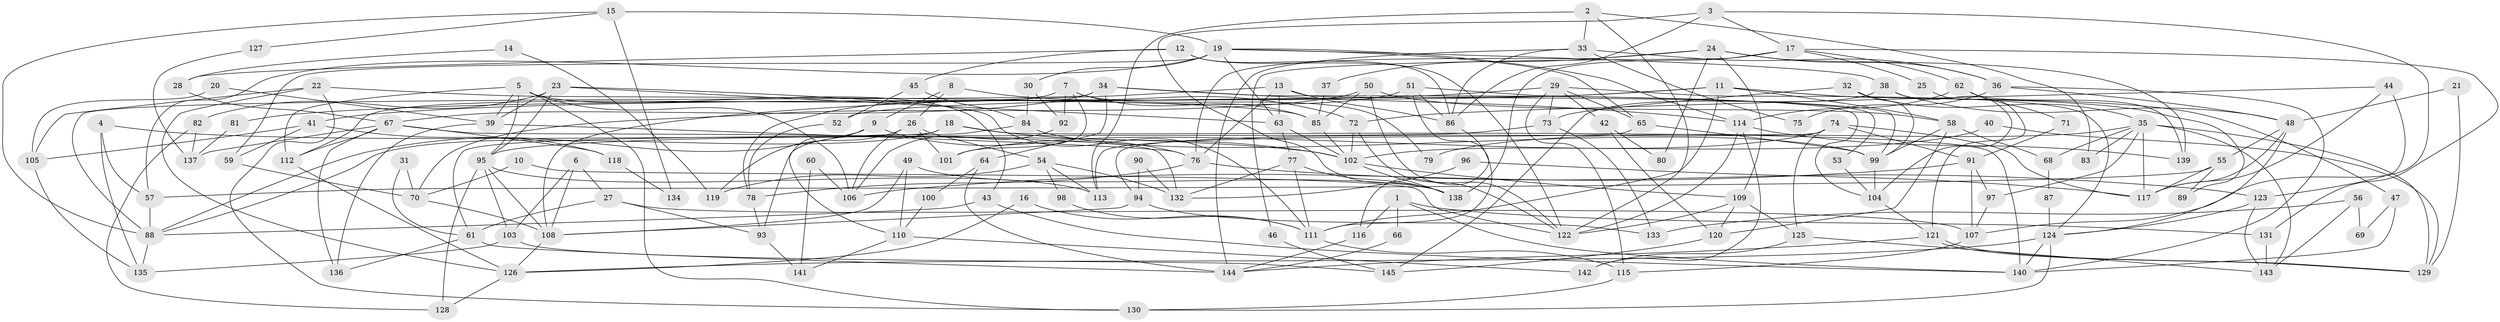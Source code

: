 // coarse degree distribution, {4: 0.1827956989247312, 7: 0.10752688172043011, 5: 0.1827956989247312, 11: 0.010752688172043012, 6: 0.16129032258064516, 2: 0.12903225806451613, 8: 0.03225806451612903, 3: 0.12903225806451613, 10: 0.03225806451612903, 12: 0.010752688172043012, 9: 0.021505376344086023}
// Generated by graph-tools (version 1.1) at 2025/23/03/03/25 07:23:57]
// undirected, 145 vertices, 290 edges
graph export_dot {
graph [start="1"]
  node [color=gray90,style=filled];
  1;
  2;
  3;
  4;
  5;
  6;
  7;
  8;
  9;
  10;
  11;
  12;
  13;
  14;
  15;
  16;
  17;
  18;
  19;
  20;
  21;
  22;
  23;
  24;
  25;
  26;
  27;
  28;
  29;
  30;
  31;
  32;
  33;
  34;
  35;
  36;
  37;
  38;
  39;
  40;
  41;
  42;
  43;
  44;
  45;
  46;
  47;
  48;
  49;
  50;
  51;
  52;
  53;
  54;
  55;
  56;
  57;
  58;
  59;
  60;
  61;
  62;
  63;
  64;
  65;
  66;
  67;
  68;
  69;
  70;
  71;
  72;
  73;
  74;
  75;
  76;
  77;
  78;
  79;
  80;
  81;
  82;
  83;
  84;
  85;
  86;
  87;
  88;
  89;
  90;
  91;
  92;
  93;
  94;
  95;
  96;
  97;
  98;
  99;
  100;
  101;
  102;
  103;
  104;
  105;
  106;
  107;
  108;
  109;
  110;
  111;
  112;
  113;
  114;
  115;
  116;
  117;
  118;
  119;
  120;
  121;
  122;
  123;
  124;
  125;
  126;
  127;
  128;
  129;
  130;
  131;
  132;
  133;
  134;
  135;
  136;
  137;
  138;
  139;
  140;
  141;
  142;
  143;
  144;
  145;
  1 -- 140;
  1 -- 131;
  1 -- 66;
  1 -- 116;
  2 -- 113;
  2 -- 33;
  2 -- 83;
  2 -- 122;
  3 -- 138;
  3 -- 86;
  3 -- 17;
  3 -- 107;
  4 -- 102;
  4 -- 57;
  4 -- 135;
  5 -- 112;
  5 -- 95;
  5 -- 39;
  5 -- 43;
  5 -- 106;
  5 -- 130;
  6 -- 108;
  6 -- 27;
  6 -- 103;
  7 -- 92;
  7 -- 112;
  7 -- 79;
  7 -- 85;
  7 -- 101;
  8 -- 72;
  8 -- 9;
  8 -- 26;
  9 -- 88;
  9 -- 76;
  9 -- 110;
  10 -- 70;
  10 -- 122;
  11 -- 111;
  11 -- 41;
  11 -- 47;
  11 -- 52;
  11 -- 58;
  11 -- 89;
  12 -- 122;
  12 -- 86;
  12 -- 28;
  12 -- 45;
  13 -- 63;
  13 -- 108;
  13 -- 53;
  13 -- 76;
  13 -- 86;
  14 -- 28;
  14 -- 119;
  15 -- 19;
  15 -- 88;
  15 -- 127;
  15 -- 134;
  16 -- 111;
  16 -- 126;
  17 -- 138;
  17 -- 25;
  17 -- 46;
  17 -- 62;
  17 -- 131;
  18 -- 88;
  18 -- 140;
  18 -- 61;
  18 -- 102;
  19 -- 38;
  19 -- 114;
  19 -- 30;
  19 -- 57;
  19 -- 59;
  19 -- 63;
  19 -- 65;
  20 -- 105;
  20 -- 39;
  21 -- 48;
  21 -- 129;
  22 -- 130;
  22 -- 85;
  22 -- 105;
  22 -- 126;
  23 -- 63;
  23 -- 111;
  23 -- 39;
  23 -- 82;
  23 -- 95;
  24 -- 76;
  24 -- 109;
  24 -- 36;
  24 -- 37;
  24 -- 80;
  24 -- 139;
  25 -- 121;
  26 -- 101;
  26 -- 54;
  26 -- 106;
  26 -- 119;
  27 -- 107;
  27 -- 61;
  27 -- 93;
  28 -- 67;
  29 -- 115;
  29 -- 73;
  29 -- 42;
  29 -- 65;
  29 -- 81;
  29 -- 124;
  30 -- 84;
  30 -- 92;
  31 -- 70;
  31 -- 61;
  32 -- 35;
  32 -- 99;
  32 -- 73;
  33 -- 36;
  33 -- 86;
  33 -- 75;
  33 -- 144;
  34 -- 114;
  34 -- 104;
  34 -- 64;
  34 -- 67;
  34 -- 88;
  35 -- 117;
  35 -- 97;
  35 -- 68;
  35 -- 79;
  35 -- 83;
  35 -- 129;
  35 -- 143;
  36 -- 140;
  36 -- 48;
  36 -- 75;
  37 -- 85;
  38 -- 48;
  38 -- 104;
  38 -- 145;
  39 -- 76;
  39 -- 136;
  40 -- 129;
  40 -- 102;
  41 -- 59;
  41 -- 105;
  41 -- 118;
  42 -- 120;
  42 -- 80;
  43 -- 88;
  43 -- 140;
  44 -- 72;
  44 -- 123;
  44 -- 117;
  45 -- 52;
  45 -- 84;
  46 -- 145;
  47 -- 140;
  47 -- 69;
  48 -- 117;
  48 -- 55;
  48 -- 124;
  49 -- 108;
  49 -- 138;
  49 -- 110;
  50 -- 85;
  50 -- 122;
  50 -- 58;
  50 -- 70;
  51 -- 99;
  51 -- 78;
  51 -- 86;
  51 -- 116;
  52 -- 78;
  53 -- 104;
  54 -- 113;
  54 -- 98;
  54 -- 119;
  54 -- 132;
  55 -- 57;
  55 -- 89;
  55 -- 117;
  56 -- 143;
  56 -- 133;
  56 -- 69;
  57 -- 88;
  58 -- 68;
  58 -- 99;
  58 -- 120;
  59 -- 70;
  60 -- 106;
  60 -- 141;
  61 -- 144;
  61 -- 136;
  62 -- 139;
  62 -- 71;
  62 -- 114;
  63 -- 77;
  63 -- 102;
  64 -- 144;
  64 -- 100;
  65 -- 99;
  65 -- 113;
  66 -- 144;
  67 -- 136;
  67 -- 112;
  67 -- 118;
  67 -- 132;
  67 -- 137;
  68 -- 87;
  70 -- 108;
  71 -- 91;
  72 -- 102;
  72 -- 122;
  73 -- 95;
  73 -- 133;
  74 -- 125;
  74 -- 117;
  74 -- 91;
  74 -- 94;
  74 -- 101;
  76 -- 78;
  76 -- 123;
  77 -- 111;
  77 -- 132;
  77 -- 138;
  78 -- 93;
  81 -- 137;
  82 -- 128;
  82 -- 137;
  84 -- 99;
  84 -- 93;
  85 -- 102;
  86 -- 111;
  87 -- 124;
  88 -- 135;
  90 -- 132;
  90 -- 94;
  91 -- 106;
  91 -- 97;
  91 -- 107;
  92 -- 106;
  93 -- 141;
  94 -- 108;
  94 -- 133;
  95 -- 103;
  95 -- 108;
  95 -- 113;
  95 -- 128;
  96 -- 132;
  96 -- 117;
  97 -- 107;
  98 -- 111;
  99 -- 104;
  100 -- 110;
  102 -- 109;
  102 -- 138;
  103 -- 145;
  103 -- 135;
  104 -- 121;
  105 -- 135;
  107 -- 115;
  108 -- 126;
  109 -- 125;
  109 -- 120;
  109 -- 122;
  110 -- 141;
  110 -- 142;
  111 -- 115;
  112 -- 126;
  114 -- 122;
  114 -- 139;
  114 -- 142;
  115 -- 130;
  116 -- 144;
  118 -- 134;
  120 -- 145;
  121 -- 129;
  121 -- 129;
  121 -- 144;
  123 -- 124;
  123 -- 143;
  124 -- 126;
  124 -- 130;
  124 -- 140;
  125 -- 143;
  125 -- 142;
  126 -- 128;
  127 -- 137;
  131 -- 143;
}
